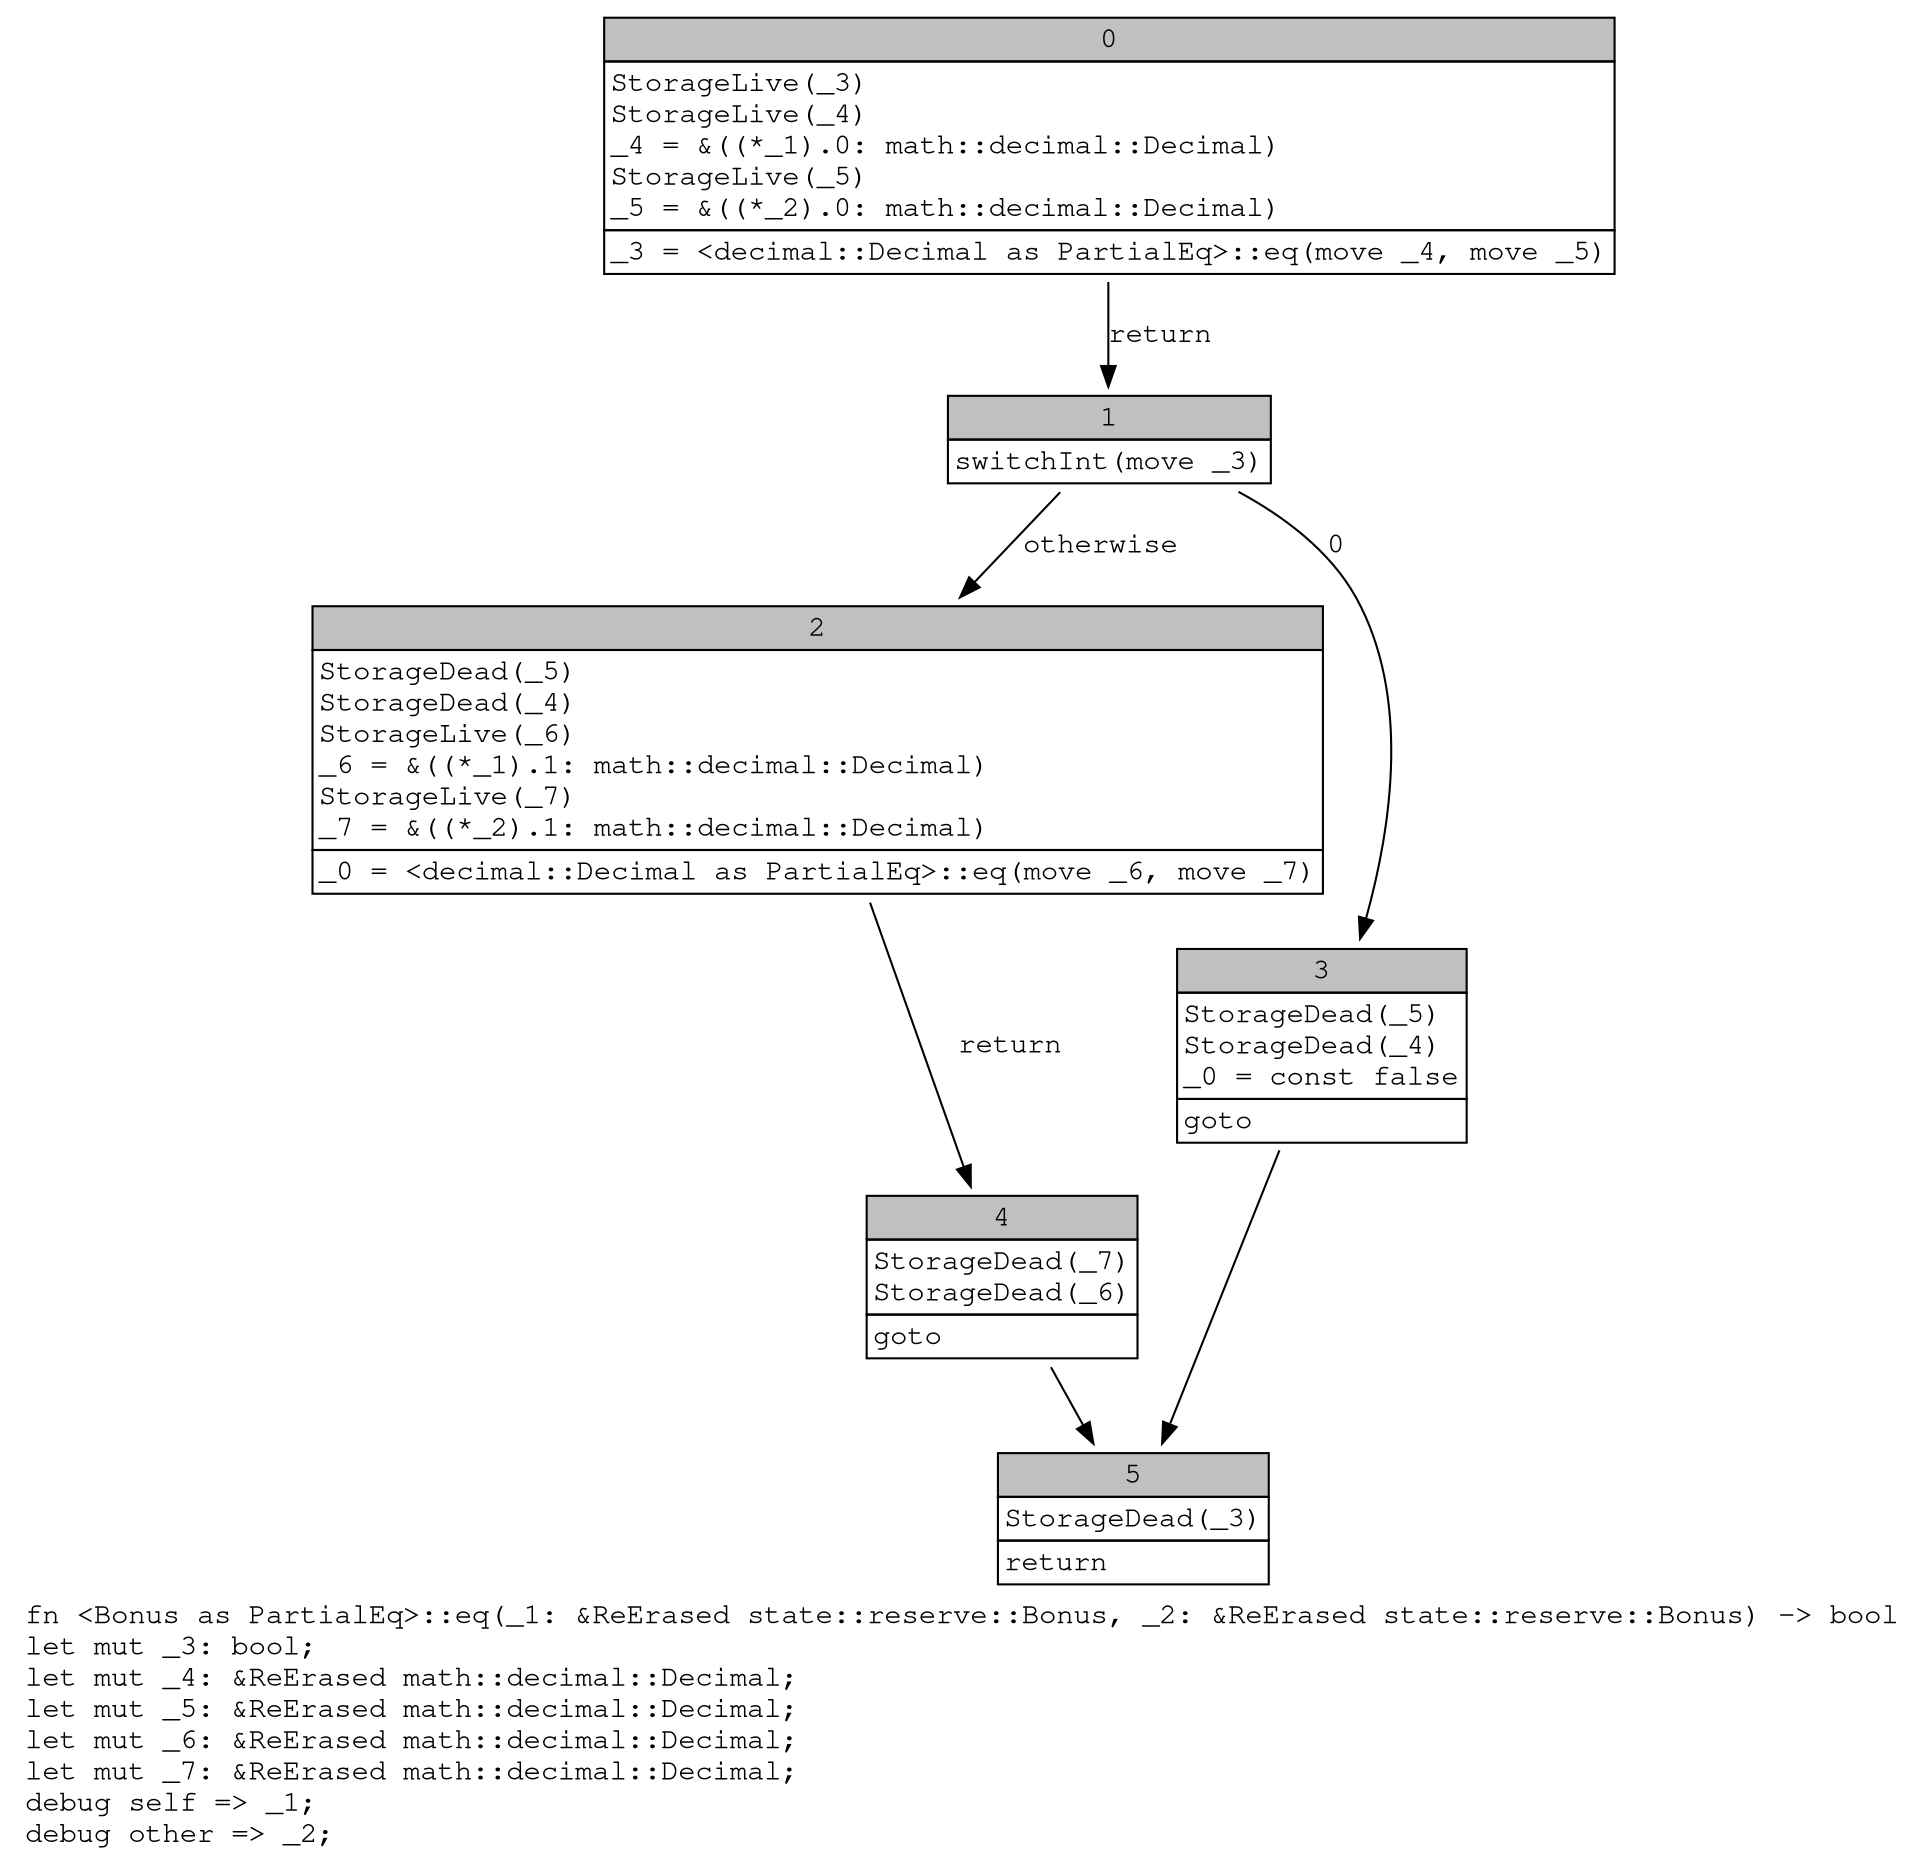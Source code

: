 digraph Mir_0_2311 {
    graph [fontname="Courier, monospace"];
    node [fontname="Courier, monospace"];
    edge [fontname="Courier, monospace"];
    label=<fn &lt;Bonus as PartialEq&gt;::eq(_1: &amp;ReErased state::reserve::Bonus, _2: &amp;ReErased state::reserve::Bonus) -&gt; bool<br align="left"/>let mut _3: bool;<br align="left"/>let mut _4: &amp;ReErased math::decimal::Decimal;<br align="left"/>let mut _5: &amp;ReErased math::decimal::Decimal;<br align="left"/>let mut _6: &amp;ReErased math::decimal::Decimal;<br align="left"/>let mut _7: &amp;ReErased math::decimal::Decimal;<br align="left"/>debug self =&gt; _1;<br align="left"/>debug other =&gt; _2;<br align="left"/>>;
    bb0__0_2311 [shape="none", label=<<table border="0" cellborder="1" cellspacing="0"><tr><td bgcolor="gray" align="center" colspan="1">0</td></tr><tr><td align="left" balign="left">StorageLive(_3)<br/>StorageLive(_4)<br/>_4 = &amp;((*_1).0: math::decimal::Decimal)<br/>StorageLive(_5)<br/>_5 = &amp;((*_2).0: math::decimal::Decimal)<br/></td></tr><tr><td align="left">_3 = &lt;decimal::Decimal as PartialEq&gt;::eq(move _4, move _5)</td></tr></table>>];
    bb1__0_2311 [shape="none", label=<<table border="0" cellborder="1" cellspacing="0"><tr><td bgcolor="gray" align="center" colspan="1">1</td></tr><tr><td align="left">switchInt(move _3)</td></tr></table>>];
    bb2__0_2311 [shape="none", label=<<table border="0" cellborder="1" cellspacing="0"><tr><td bgcolor="gray" align="center" colspan="1">2</td></tr><tr><td align="left" balign="left">StorageDead(_5)<br/>StorageDead(_4)<br/>StorageLive(_6)<br/>_6 = &amp;((*_1).1: math::decimal::Decimal)<br/>StorageLive(_7)<br/>_7 = &amp;((*_2).1: math::decimal::Decimal)<br/></td></tr><tr><td align="left">_0 = &lt;decimal::Decimal as PartialEq&gt;::eq(move _6, move _7)</td></tr></table>>];
    bb3__0_2311 [shape="none", label=<<table border="0" cellborder="1" cellspacing="0"><tr><td bgcolor="gray" align="center" colspan="1">3</td></tr><tr><td align="left" balign="left">StorageDead(_5)<br/>StorageDead(_4)<br/>_0 = const false<br/></td></tr><tr><td align="left">goto</td></tr></table>>];
    bb4__0_2311 [shape="none", label=<<table border="0" cellborder="1" cellspacing="0"><tr><td bgcolor="gray" align="center" colspan="1">4</td></tr><tr><td align="left" balign="left">StorageDead(_7)<br/>StorageDead(_6)<br/></td></tr><tr><td align="left">goto</td></tr></table>>];
    bb5__0_2311 [shape="none", label=<<table border="0" cellborder="1" cellspacing="0"><tr><td bgcolor="gray" align="center" colspan="1">5</td></tr><tr><td align="left" balign="left">StorageDead(_3)<br/></td></tr><tr><td align="left">return</td></tr></table>>];
    bb0__0_2311 -> bb1__0_2311 [label="return"];
    bb1__0_2311 -> bb3__0_2311 [label="0"];
    bb1__0_2311 -> bb2__0_2311 [label="otherwise"];
    bb2__0_2311 -> bb4__0_2311 [label="return"];
    bb3__0_2311 -> bb5__0_2311 [label=""];
    bb4__0_2311 -> bb5__0_2311 [label=""];
}
